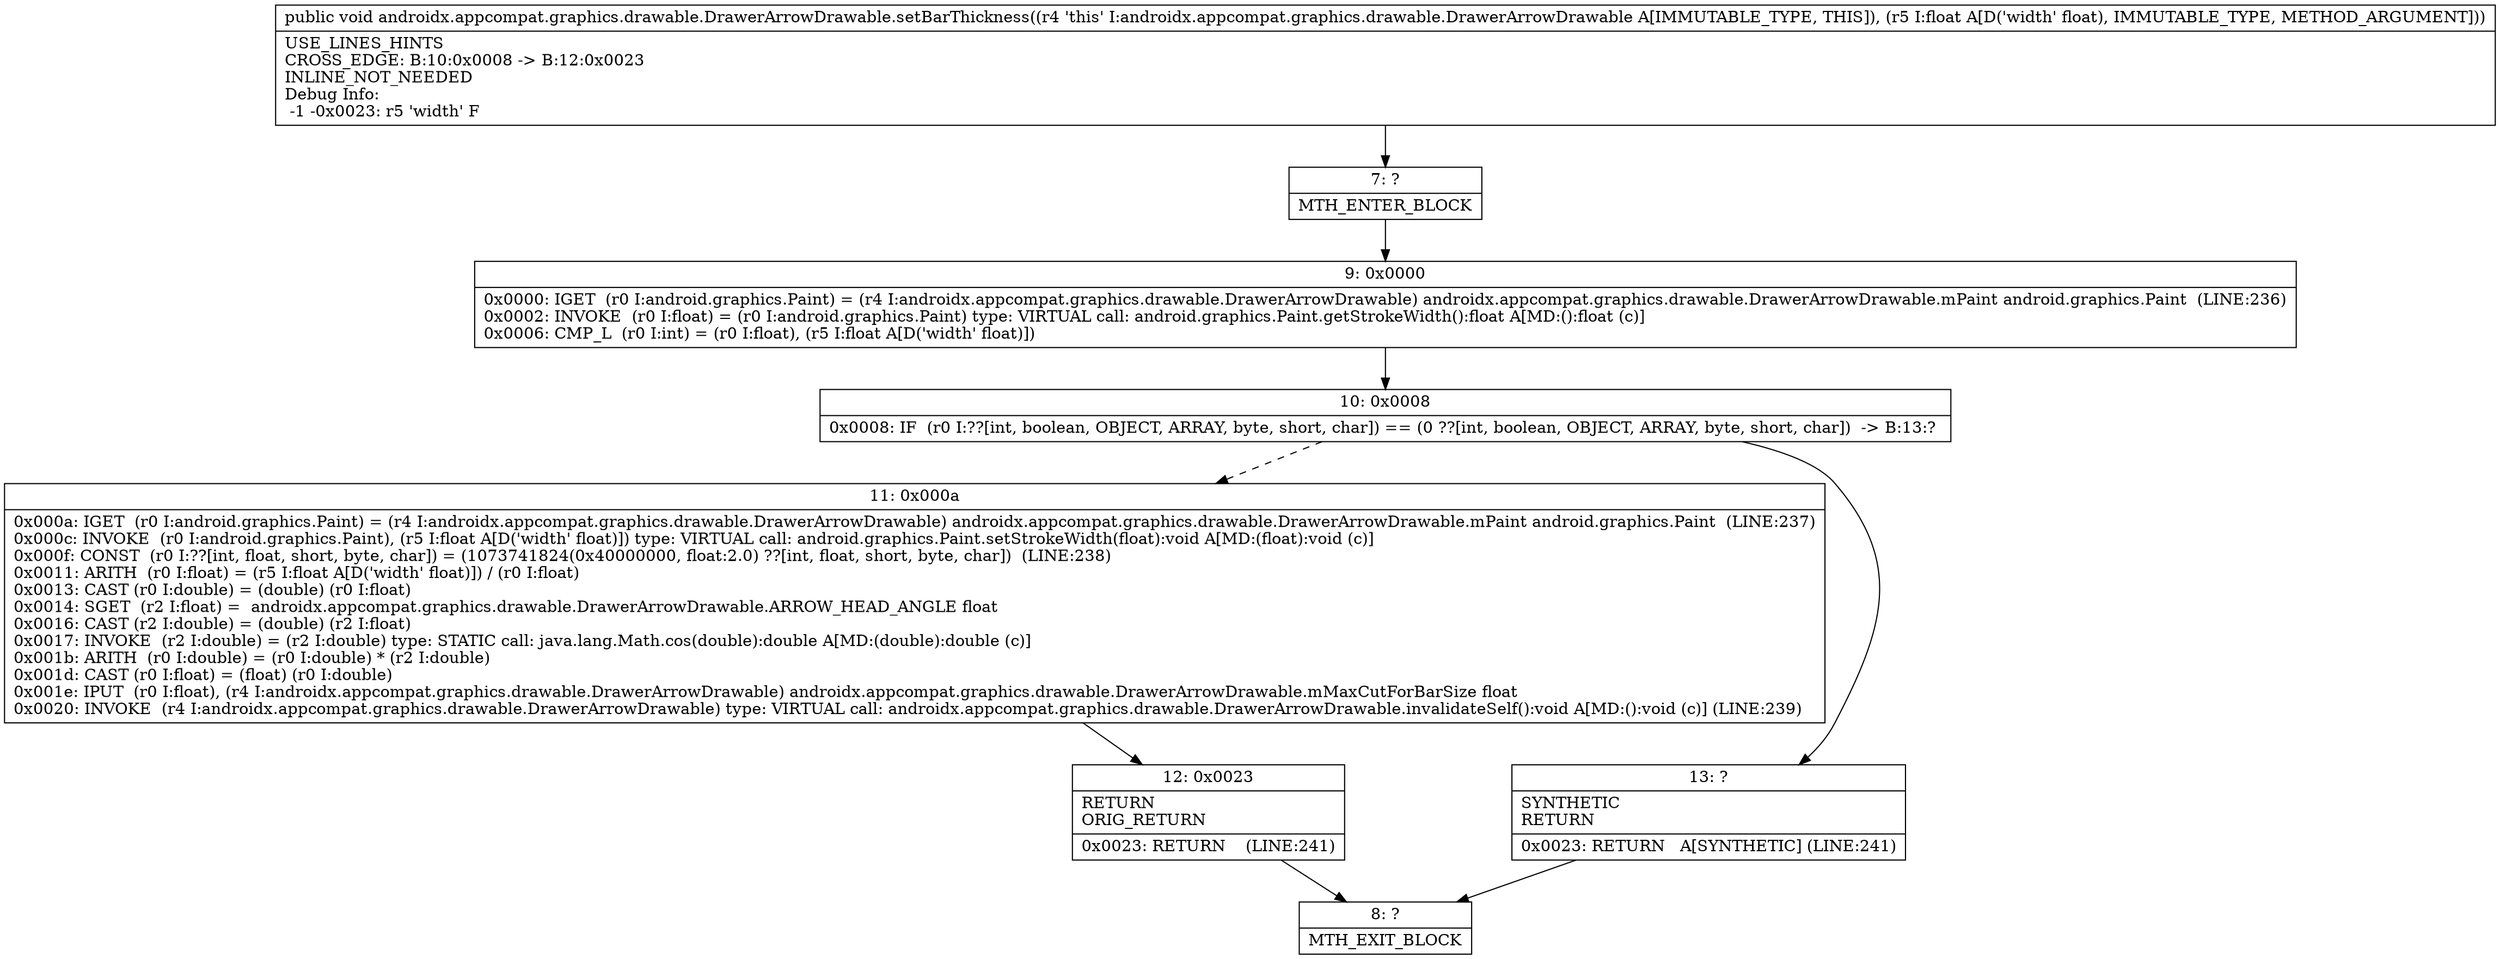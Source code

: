 digraph "CFG forandroidx.appcompat.graphics.drawable.DrawerArrowDrawable.setBarThickness(F)V" {
Node_7 [shape=record,label="{7\:\ ?|MTH_ENTER_BLOCK\l}"];
Node_9 [shape=record,label="{9\:\ 0x0000|0x0000: IGET  (r0 I:android.graphics.Paint) = (r4 I:androidx.appcompat.graphics.drawable.DrawerArrowDrawable) androidx.appcompat.graphics.drawable.DrawerArrowDrawable.mPaint android.graphics.Paint  (LINE:236)\l0x0002: INVOKE  (r0 I:float) = (r0 I:android.graphics.Paint) type: VIRTUAL call: android.graphics.Paint.getStrokeWidth():float A[MD:():float (c)]\l0x0006: CMP_L  (r0 I:int) = (r0 I:float), (r5 I:float A[D('width' float)]) \l}"];
Node_10 [shape=record,label="{10\:\ 0x0008|0x0008: IF  (r0 I:??[int, boolean, OBJECT, ARRAY, byte, short, char]) == (0 ??[int, boolean, OBJECT, ARRAY, byte, short, char])  \-\> B:13:? \l}"];
Node_11 [shape=record,label="{11\:\ 0x000a|0x000a: IGET  (r0 I:android.graphics.Paint) = (r4 I:androidx.appcompat.graphics.drawable.DrawerArrowDrawable) androidx.appcompat.graphics.drawable.DrawerArrowDrawable.mPaint android.graphics.Paint  (LINE:237)\l0x000c: INVOKE  (r0 I:android.graphics.Paint), (r5 I:float A[D('width' float)]) type: VIRTUAL call: android.graphics.Paint.setStrokeWidth(float):void A[MD:(float):void (c)]\l0x000f: CONST  (r0 I:??[int, float, short, byte, char]) = (1073741824(0x40000000, float:2.0) ??[int, float, short, byte, char])  (LINE:238)\l0x0011: ARITH  (r0 I:float) = (r5 I:float A[D('width' float)]) \/ (r0 I:float) \l0x0013: CAST (r0 I:double) = (double) (r0 I:float) \l0x0014: SGET  (r2 I:float) =  androidx.appcompat.graphics.drawable.DrawerArrowDrawable.ARROW_HEAD_ANGLE float \l0x0016: CAST (r2 I:double) = (double) (r2 I:float) \l0x0017: INVOKE  (r2 I:double) = (r2 I:double) type: STATIC call: java.lang.Math.cos(double):double A[MD:(double):double (c)]\l0x001b: ARITH  (r0 I:double) = (r0 I:double) * (r2 I:double) \l0x001d: CAST (r0 I:float) = (float) (r0 I:double) \l0x001e: IPUT  (r0 I:float), (r4 I:androidx.appcompat.graphics.drawable.DrawerArrowDrawable) androidx.appcompat.graphics.drawable.DrawerArrowDrawable.mMaxCutForBarSize float \l0x0020: INVOKE  (r4 I:androidx.appcompat.graphics.drawable.DrawerArrowDrawable) type: VIRTUAL call: androidx.appcompat.graphics.drawable.DrawerArrowDrawable.invalidateSelf():void A[MD:():void (c)] (LINE:239)\l}"];
Node_12 [shape=record,label="{12\:\ 0x0023|RETURN\lORIG_RETURN\l|0x0023: RETURN    (LINE:241)\l}"];
Node_8 [shape=record,label="{8\:\ ?|MTH_EXIT_BLOCK\l}"];
Node_13 [shape=record,label="{13\:\ ?|SYNTHETIC\lRETURN\l|0x0023: RETURN   A[SYNTHETIC] (LINE:241)\l}"];
MethodNode[shape=record,label="{public void androidx.appcompat.graphics.drawable.DrawerArrowDrawable.setBarThickness((r4 'this' I:androidx.appcompat.graphics.drawable.DrawerArrowDrawable A[IMMUTABLE_TYPE, THIS]), (r5 I:float A[D('width' float), IMMUTABLE_TYPE, METHOD_ARGUMENT]))  | USE_LINES_HINTS\lCROSS_EDGE: B:10:0x0008 \-\> B:12:0x0023\lINLINE_NOT_NEEDED\lDebug Info:\l  \-1 \-0x0023: r5 'width' F\l}"];
MethodNode -> Node_7;Node_7 -> Node_9;
Node_9 -> Node_10;
Node_10 -> Node_11[style=dashed];
Node_10 -> Node_13;
Node_11 -> Node_12;
Node_12 -> Node_8;
Node_13 -> Node_8;
}

